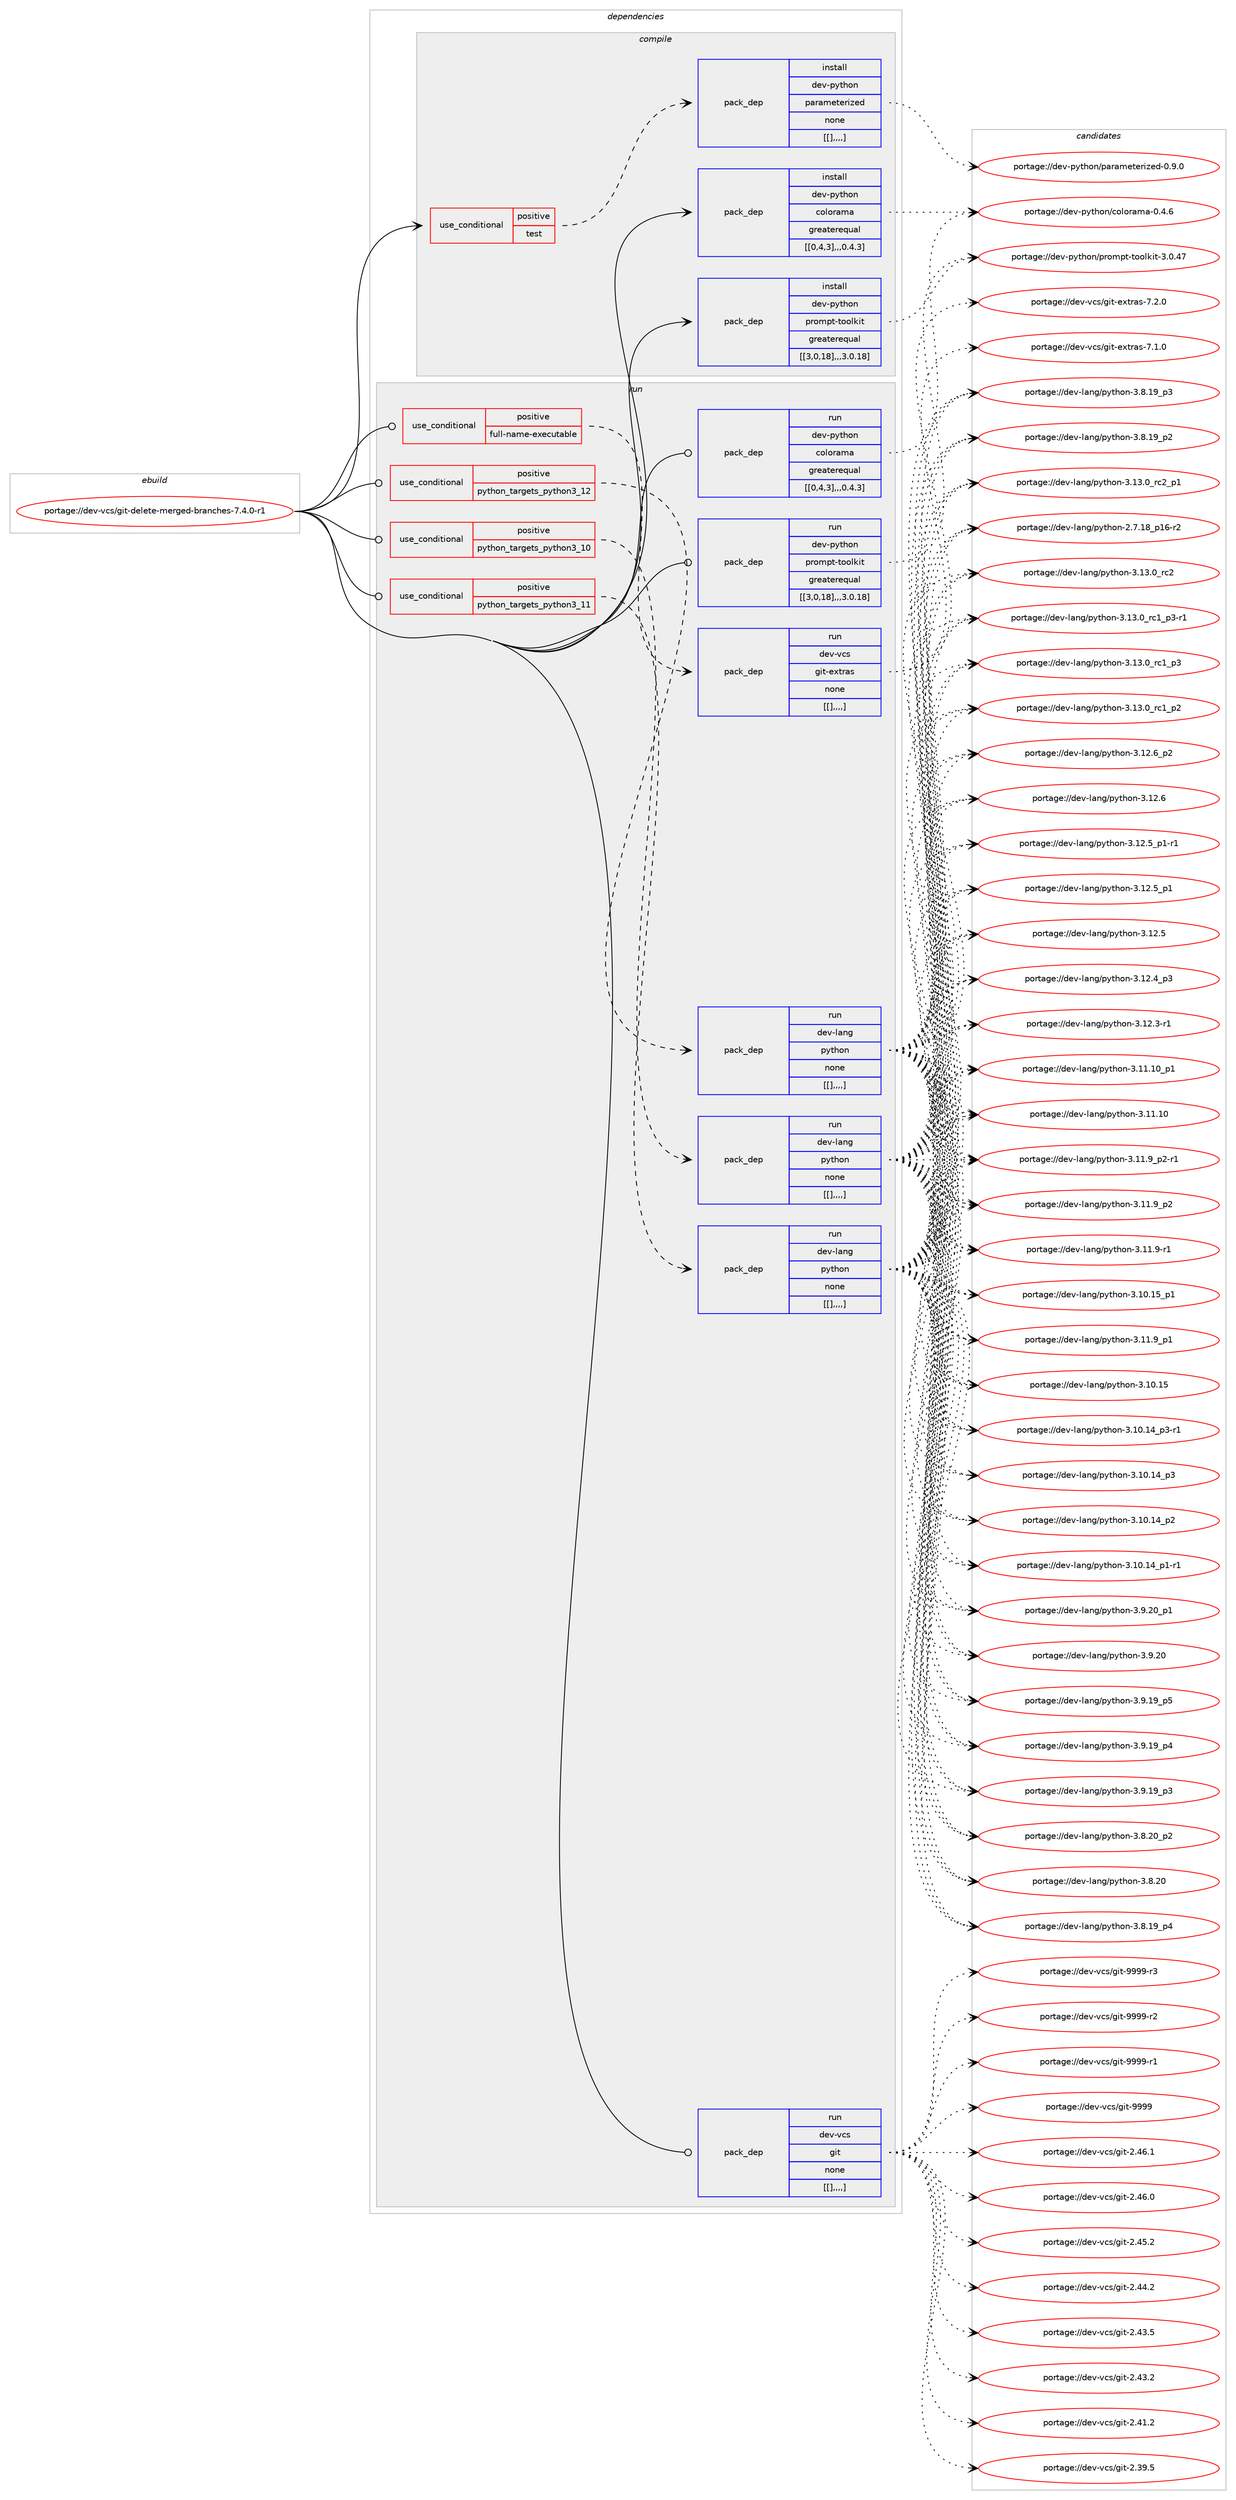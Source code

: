 digraph prolog {

# *************
# Graph options
# *************

newrank=true;
concentrate=true;
compound=true;
graph [rankdir=LR,fontname=Helvetica,fontsize=10,ranksep=1.5];#, ranksep=2.5, nodesep=0.2];
edge  [arrowhead=vee];
node  [fontname=Helvetica,fontsize=10];

# **********
# The ebuild
# **********

subgraph cluster_leftcol {
color=gray;
label=<<i>ebuild</i>>;
id [label="portage://dev-vcs/git-delete-merged-branches-7.4.0-r1", color=red, width=4, href="../dev-vcs/git-delete-merged-branches-7.4.0-r1.svg"];
}

# ****************
# The dependencies
# ****************

subgraph cluster_midcol {
color=gray;
label=<<i>dependencies</i>>;
subgraph cluster_compile {
fillcolor="#eeeeee";
style=filled;
label=<<i>compile</i>>;
subgraph cond65002 {
dependency227207 [label=<<TABLE BORDER="0" CELLBORDER="1" CELLSPACING="0" CELLPADDING="4"><TR><TD ROWSPAN="3" CELLPADDING="10">use_conditional</TD></TR><TR><TD>positive</TD></TR><TR><TD>test</TD></TR></TABLE>>, shape=none, color=red];
subgraph pack160747 {
dependency227208 [label=<<TABLE BORDER="0" CELLBORDER="1" CELLSPACING="0" CELLPADDING="4" WIDTH="220"><TR><TD ROWSPAN="6" CELLPADDING="30">pack_dep</TD></TR><TR><TD WIDTH="110">install</TD></TR><TR><TD>dev-python</TD></TR><TR><TD>parameterized</TD></TR><TR><TD>none</TD></TR><TR><TD>[[],,,,]</TD></TR></TABLE>>, shape=none, color=blue];
}
dependency227207:e -> dependency227208:w [weight=20,style="dashed",arrowhead="vee"];
}
id:e -> dependency227207:w [weight=20,style="solid",arrowhead="vee"];
subgraph pack160748 {
dependency227209 [label=<<TABLE BORDER="0" CELLBORDER="1" CELLSPACING="0" CELLPADDING="4" WIDTH="220"><TR><TD ROWSPAN="6" CELLPADDING="30">pack_dep</TD></TR><TR><TD WIDTH="110">install</TD></TR><TR><TD>dev-python</TD></TR><TR><TD>colorama</TD></TR><TR><TD>greaterequal</TD></TR><TR><TD>[[0,4,3],,,0.4.3]</TD></TR></TABLE>>, shape=none, color=blue];
}
id:e -> dependency227209:w [weight=20,style="solid",arrowhead="vee"];
subgraph pack160749 {
dependency227210 [label=<<TABLE BORDER="0" CELLBORDER="1" CELLSPACING="0" CELLPADDING="4" WIDTH="220"><TR><TD ROWSPAN="6" CELLPADDING="30">pack_dep</TD></TR><TR><TD WIDTH="110">install</TD></TR><TR><TD>dev-python</TD></TR><TR><TD>prompt-toolkit</TD></TR><TR><TD>greaterequal</TD></TR><TR><TD>[[3,0,18],,,3.0.18]</TD></TR></TABLE>>, shape=none, color=blue];
}
id:e -> dependency227210:w [weight=20,style="solid",arrowhead="vee"];
}
subgraph cluster_compileandrun {
fillcolor="#eeeeee";
style=filled;
label=<<i>compile and run</i>>;
}
subgraph cluster_run {
fillcolor="#eeeeee";
style=filled;
label=<<i>run</i>>;
subgraph cond65003 {
dependency227211 [label=<<TABLE BORDER="0" CELLBORDER="1" CELLSPACING="0" CELLPADDING="4"><TR><TD ROWSPAN="3" CELLPADDING="10">use_conditional</TD></TR><TR><TD>positive</TD></TR><TR><TD>full-name-executable</TD></TR></TABLE>>, shape=none, color=red];
subgraph pack160750 {
dependency227212 [label=<<TABLE BORDER="0" CELLBORDER="1" CELLSPACING="0" CELLPADDING="4" WIDTH="220"><TR><TD ROWSPAN="6" CELLPADDING="30">pack_dep</TD></TR><TR><TD WIDTH="110">run</TD></TR><TR><TD>dev-vcs</TD></TR><TR><TD>git-extras</TD></TR><TR><TD>none</TD></TR><TR><TD>[[],,,,]</TD></TR></TABLE>>, shape=none, color=blue];
}
dependency227211:e -> dependency227212:w [weight=20,style="dashed",arrowhead="vee"];
}
id:e -> dependency227211:w [weight=20,style="solid",arrowhead="odot"];
subgraph cond65004 {
dependency227213 [label=<<TABLE BORDER="0" CELLBORDER="1" CELLSPACING="0" CELLPADDING="4"><TR><TD ROWSPAN="3" CELLPADDING="10">use_conditional</TD></TR><TR><TD>positive</TD></TR><TR><TD>python_targets_python3_10</TD></TR></TABLE>>, shape=none, color=red];
subgraph pack160751 {
dependency227214 [label=<<TABLE BORDER="0" CELLBORDER="1" CELLSPACING="0" CELLPADDING="4" WIDTH="220"><TR><TD ROWSPAN="6" CELLPADDING="30">pack_dep</TD></TR><TR><TD WIDTH="110">run</TD></TR><TR><TD>dev-lang</TD></TR><TR><TD>python</TD></TR><TR><TD>none</TD></TR><TR><TD>[[],,,,]</TD></TR></TABLE>>, shape=none, color=blue];
}
dependency227213:e -> dependency227214:w [weight=20,style="dashed",arrowhead="vee"];
}
id:e -> dependency227213:w [weight=20,style="solid",arrowhead="odot"];
subgraph cond65005 {
dependency227215 [label=<<TABLE BORDER="0" CELLBORDER="1" CELLSPACING="0" CELLPADDING="4"><TR><TD ROWSPAN="3" CELLPADDING="10">use_conditional</TD></TR><TR><TD>positive</TD></TR><TR><TD>python_targets_python3_11</TD></TR></TABLE>>, shape=none, color=red];
subgraph pack160752 {
dependency227216 [label=<<TABLE BORDER="0" CELLBORDER="1" CELLSPACING="0" CELLPADDING="4" WIDTH="220"><TR><TD ROWSPAN="6" CELLPADDING="30">pack_dep</TD></TR><TR><TD WIDTH="110">run</TD></TR><TR><TD>dev-lang</TD></TR><TR><TD>python</TD></TR><TR><TD>none</TD></TR><TR><TD>[[],,,,]</TD></TR></TABLE>>, shape=none, color=blue];
}
dependency227215:e -> dependency227216:w [weight=20,style="dashed",arrowhead="vee"];
}
id:e -> dependency227215:w [weight=20,style="solid",arrowhead="odot"];
subgraph cond65006 {
dependency227217 [label=<<TABLE BORDER="0" CELLBORDER="1" CELLSPACING="0" CELLPADDING="4"><TR><TD ROWSPAN="3" CELLPADDING="10">use_conditional</TD></TR><TR><TD>positive</TD></TR><TR><TD>python_targets_python3_12</TD></TR></TABLE>>, shape=none, color=red];
subgraph pack160753 {
dependency227218 [label=<<TABLE BORDER="0" CELLBORDER="1" CELLSPACING="0" CELLPADDING="4" WIDTH="220"><TR><TD ROWSPAN="6" CELLPADDING="30">pack_dep</TD></TR><TR><TD WIDTH="110">run</TD></TR><TR><TD>dev-lang</TD></TR><TR><TD>python</TD></TR><TR><TD>none</TD></TR><TR><TD>[[],,,,]</TD></TR></TABLE>>, shape=none, color=blue];
}
dependency227217:e -> dependency227218:w [weight=20,style="dashed",arrowhead="vee"];
}
id:e -> dependency227217:w [weight=20,style="solid",arrowhead="odot"];
subgraph pack160754 {
dependency227219 [label=<<TABLE BORDER="0" CELLBORDER="1" CELLSPACING="0" CELLPADDING="4" WIDTH="220"><TR><TD ROWSPAN="6" CELLPADDING="30">pack_dep</TD></TR><TR><TD WIDTH="110">run</TD></TR><TR><TD>dev-python</TD></TR><TR><TD>colorama</TD></TR><TR><TD>greaterequal</TD></TR><TR><TD>[[0,4,3],,,0.4.3]</TD></TR></TABLE>>, shape=none, color=blue];
}
id:e -> dependency227219:w [weight=20,style="solid",arrowhead="odot"];
subgraph pack160755 {
dependency227220 [label=<<TABLE BORDER="0" CELLBORDER="1" CELLSPACING="0" CELLPADDING="4" WIDTH="220"><TR><TD ROWSPAN="6" CELLPADDING="30">pack_dep</TD></TR><TR><TD WIDTH="110">run</TD></TR><TR><TD>dev-python</TD></TR><TR><TD>prompt-toolkit</TD></TR><TR><TD>greaterequal</TD></TR><TR><TD>[[3,0,18],,,3.0.18]</TD></TR></TABLE>>, shape=none, color=blue];
}
id:e -> dependency227220:w [weight=20,style="solid",arrowhead="odot"];
subgraph pack160756 {
dependency227221 [label=<<TABLE BORDER="0" CELLBORDER="1" CELLSPACING="0" CELLPADDING="4" WIDTH="220"><TR><TD ROWSPAN="6" CELLPADDING="30">pack_dep</TD></TR><TR><TD WIDTH="110">run</TD></TR><TR><TD>dev-vcs</TD></TR><TR><TD>git</TD></TR><TR><TD>none</TD></TR><TR><TD>[[],,,,]</TD></TR></TABLE>>, shape=none, color=blue];
}
id:e -> dependency227221:w [weight=20,style="solid",arrowhead="odot"];
}
}

# **************
# The candidates
# **************

subgraph cluster_choices {
rank=same;
color=gray;
label=<<i>candidates</i>>;

subgraph choice160747 {
color=black;
nodesep=1;
choice10010111845112121116104111110471129711497109101116101114105122101100454846574648 [label="portage://dev-python/parameterized-0.9.0", color=red, width=4,href="../dev-python/parameterized-0.9.0.svg"];
dependency227208:e -> choice10010111845112121116104111110471129711497109101116101114105122101100454846574648:w [style=dotted,weight="100"];
}
subgraph choice160748 {
color=black;
nodesep=1;
choice1001011184511212111610411111047991111081111149710997454846524654 [label="portage://dev-python/colorama-0.4.6", color=red, width=4,href="../dev-python/colorama-0.4.6.svg"];
dependency227209:e -> choice1001011184511212111610411111047991111081111149710997454846524654:w [style=dotted,weight="100"];
}
subgraph choice160749 {
color=black;
nodesep=1;
choice10010111845112121116104111110471121141111091121164511611111110810710511645514648465255 [label="portage://dev-python/prompt-toolkit-3.0.47", color=red, width=4,href="../dev-python/prompt-toolkit-3.0.47.svg"];
dependency227210:e -> choice10010111845112121116104111110471121141111091121164511611111110810710511645514648465255:w [style=dotted,weight="100"];
}
subgraph choice160750 {
color=black;
nodesep=1;
choice1001011184511899115471031051164510112011611497115455546504648 [label="portage://dev-vcs/git-extras-7.2.0", color=red, width=4,href="../dev-vcs/git-extras-7.2.0.svg"];
choice1001011184511899115471031051164510112011611497115455546494648 [label="portage://dev-vcs/git-extras-7.1.0", color=red, width=4,href="../dev-vcs/git-extras-7.1.0.svg"];
dependency227212:e -> choice1001011184511899115471031051164510112011611497115455546504648:w [style=dotted,weight="100"];
dependency227212:e -> choice1001011184511899115471031051164510112011611497115455546494648:w [style=dotted,weight="100"];
}
subgraph choice160751 {
color=black;
nodesep=1;
choice100101118451089711010347112121116104111110455146495146489511499509511249 [label="portage://dev-lang/python-3.13.0_rc2_p1", color=red, width=4,href="../dev-lang/python-3.13.0_rc2_p1.svg"];
choice10010111845108971101034711212111610411111045514649514648951149950 [label="portage://dev-lang/python-3.13.0_rc2", color=red, width=4,href="../dev-lang/python-3.13.0_rc2.svg"];
choice1001011184510897110103471121211161041111104551464951464895114994995112514511449 [label="portage://dev-lang/python-3.13.0_rc1_p3-r1", color=red, width=4,href="../dev-lang/python-3.13.0_rc1_p3-r1.svg"];
choice100101118451089711010347112121116104111110455146495146489511499499511251 [label="portage://dev-lang/python-3.13.0_rc1_p3", color=red, width=4,href="../dev-lang/python-3.13.0_rc1_p3.svg"];
choice100101118451089711010347112121116104111110455146495146489511499499511250 [label="portage://dev-lang/python-3.13.0_rc1_p2", color=red, width=4,href="../dev-lang/python-3.13.0_rc1_p2.svg"];
choice100101118451089711010347112121116104111110455146495046549511250 [label="portage://dev-lang/python-3.12.6_p2", color=red, width=4,href="../dev-lang/python-3.12.6_p2.svg"];
choice10010111845108971101034711212111610411111045514649504654 [label="portage://dev-lang/python-3.12.6", color=red, width=4,href="../dev-lang/python-3.12.6.svg"];
choice1001011184510897110103471121211161041111104551464950465395112494511449 [label="portage://dev-lang/python-3.12.5_p1-r1", color=red, width=4,href="../dev-lang/python-3.12.5_p1-r1.svg"];
choice100101118451089711010347112121116104111110455146495046539511249 [label="portage://dev-lang/python-3.12.5_p1", color=red, width=4,href="../dev-lang/python-3.12.5_p1.svg"];
choice10010111845108971101034711212111610411111045514649504653 [label="portage://dev-lang/python-3.12.5", color=red, width=4,href="../dev-lang/python-3.12.5.svg"];
choice100101118451089711010347112121116104111110455146495046529511251 [label="portage://dev-lang/python-3.12.4_p3", color=red, width=4,href="../dev-lang/python-3.12.4_p3.svg"];
choice100101118451089711010347112121116104111110455146495046514511449 [label="portage://dev-lang/python-3.12.3-r1", color=red, width=4,href="../dev-lang/python-3.12.3-r1.svg"];
choice10010111845108971101034711212111610411111045514649494649489511249 [label="portage://dev-lang/python-3.11.10_p1", color=red, width=4,href="../dev-lang/python-3.11.10_p1.svg"];
choice1001011184510897110103471121211161041111104551464949464948 [label="portage://dev-lang/python-3.11.10", color=red, width=4,href="../dev-lang/python-3.11.10.svg"];
choice1001011184510897110103471121211161041111104551464949465795112504511449 [label="portage://dev-lang/python-3.11.9_p2-r1", color=red, width=4,href="../dev-lang/python-3.11.9_p2-r1.svg"];
choice100101118451089711010347112121116104111110455146494946579511250 [label="portage://dev-lang/python-3.11.9_p2", color=red, width=4,href="../dev-lang/python-3.11.9_p2.svg"];
choice100101118451089711010347112121116104111110455146494946579511249 [label="portage://dev-lang/python-3.11.9_p1", color=red, width=4,href="../dev-lang/python-3.11.9_p1.svg"];
choice100101118451089711010347112121116104111110455146494946574511449 [label="portage://dev-lang/python-3.11.9-r1", color=red, width=4,href="../dev-lang/python-3.11.9-r1.svg"];
choice10010111845108971101034711212111610411111045514649484649539511249 [label="portage://dev-lang/python-3.10.15_p1", color=red, width=4,href="../dev-lang/python-3.10.15_p1.svg"];
choice1001011184510897110103471121211161041111104551464948464953 [label="portage://dev-lang/python-3.10.15", color=red, width=4,href="../dev-lang/python-3.10.15.svg"];
choice100101118451089711010347112121116104111110455146494846495295112514511449 [label="portage://dev-lang/python-3.10.14_p3-r1", color=red, width=4,href="../dev-lang/python-3.10.14_p3-r1.svg"];
choice10010111845108971101034711212111610411111045514649484649529511251 [label="portage://dev-lang/python-3.10.14_p3", color=red, width=4,href="../dev-lang/python-3.10.14_p3.svg"];
choice10010111845108971101034711212111610411111045514649484649529511250 [label="portage://dev-lang/python-3.10.14_p2", color=red, width=4,href="../dev-lang/python-3.10.14_p2.svg"];
choice100101118451089711010347112121116104111110455146494846495295112494511449 [label="portage://dev-lang/python-3.10.14_p1-r1", color=red, width=4,href="../dev-lang/python-3.10.14_p1-r1.svg"];
choice100101118451089711010347112121116104111110455146574650489511249 [label="portage://dev-lang/python-3.9.20_p1", color=red, width=4,href="../dev-lang/python-3.9.20_p1.svg"];
choice10010111845108971101034711212111610411111045514657465048 [label="portage://dev-lang/python-3.9.20", color=red, width=4,href="../dev-lang/python-3.9.20.svg"];
choice100101118451089711010347112121116104111110455146574649579511253 [label="portage://dev-lang/python-3.9.19_p5", color=red, width=4,href="../dev-lang/python-3.9.19_p5.svg"];
choice100101118451089711010347112121116104111110455146574649579511252 [label="portage://dev-lang/python-3.9.19_p4", color=red, width=4,href="../dev-lang/python-3.9.19_p4.svg"];
choice100101118451089711010347112121116104111110455146574649579511251 [label="portage://dev-lang/python-3.9.19_p3", color=red, width=4,href="../dev-lang/python-3.9.19_p3.svg"];
choice100101118451089711010347112121116104111110455146564650489511250 [label="portage://dev-lang/python-3.8.20_p2", color=red, width=4,href="../dev-lang/python-3.8.20_p2.svg"];
choice10010111845108971101034711212111610411111045514656465048 [label="portage://dev-lang/python-3.8.20", color=red, width=4,href="../dev-lang/python-3.8.20.svg"];
choice100101118451089711010347112121116104111110455146564649579511252 [label="portage://dev-lang/python-3.8.19_p4", color=red, width=4,href="../dev-lang/python-3.8.19_p4.svg"];
choice100101118451089711010347112121116104111110455146564649579511251 [label="portage://dev-lang/python-3.8.19_p3", color=red, width=4,href="../dev-lang/python-3.8.19_p3.svg"];
choice100101118451089711010347112121116104111110455146564649579511250 [label="portage://dev-lang/python-3.8.19_p2", color=red, width=4,href="../dev-lang/python-3.8.19_p2.svg"];
choice100101118451089711010347112121116104111110455046554649569511249544511450 [label="portage://dev-lang/python-2.7.18_p16-r2", color=red, width=4,href="../dev-lang/python-2.7.18_p16-r2.svg"];
dependency227214:e -> choice100101118451089711010347112121116104111110455146495146489511499509511249:w [style=dotted,weight="100"];
dependency227214:e -> choice10010111845108971101034711212111610411111045514649514648951149950:w [style=dotted,weight="100"];
dependency227214:e -> choice1001011184510897110103471121211161041111104551464951464895114994995112514511449:w [style=dotted,weight="100"];
dependency227214:e -> choice100101118451089711010347112121116104111110455146495146489511499499511251:w [style=dotted,weight="100"];
dependency227214:e -> choice100101118451089711010347112121116104111110455146495146489511499499511250:w [style=dotted,weight="100"];
dependency227214:e -> choice100101118451089711010347112121116104111110455146495046549511250:w [style=dotted,weight="100"];
dependency227214:e -> choice10010111845108971101034711212111610411111045514649504654:w [style=dotted,weight="100"];
dependency227214:e -> choice1001011184510897110103471121211161041111104551464950465395112494511449:w [style=dotted,weight="100"];
dependency227214:e -> choice100101118451089711010347112121116104111110455146495046539511249:w [style=dotted,weight="100"];
dependency227214:e -> choice10010111845108971101034711212111610411111045514649504653:w [style=dotted,weight="100"];
dependency227214:e -> choice100101118451089711010347112121116104111110455146495046529511251:w [style=dotted,weight="100"];
dependency227214:e -> choice100101118451089711010347112121116104111110455146495046514511449:w [style=dotted,weight="100"];
dependency227214:e -> choice10010111845108971101034711212111610411111045514649494649489511249:w [style=dotted,weight="100"];
dependency227214:e -> choice1001011184510897110103471121211161041111104551464949464948:w [style=dotted,weight="100"];
dependency227214:e -> choice1001011184510897110103471121211161041111104551464949465795112504511449:w [style=dotted,weight="100"];
dependency227214:e -> choice100101118451089711010347112121116104111110455146494946579511250:w [style=dotted,weight="100"];
dependency227214:e -> choice100101118451089711010347112121116104111110455146494946579511249:w [style=dotted,weight="100"];
dependency227214:e -> choice100101118451089711010347112121116104111110455146494946574511449:w [style=dotted,weight="100"];
dependency227214:e -> choice10010111845108971101034711212111610411111045514649484649539511249:w [style=dotted,weight="100"];
dependency227214:e -> choice1001011184510897110103471121211161041111104551464948464953:w [style=dotted,weight="100"];
dependency227214:e -> choice100101118451089711010347112121116104111110455146494846495295112514511449:w [style=dotted,weight="100"];
dependency227214:e -> choice10010111845108971101034711212111610411111045514649484649529511251:w [style=dotted,weight="100"];
dependency227214:e -> choice10010111845108971101034711212111610411111045514649484649529511250:w [style=dotted,weight="100"];
dependency227214:e -> choice100101118451089711010347112121116104111110455146494846495295112494511449:w [style=dotted,weight="100"];
dependency227214:e -> choice100101118451089711010347112121116104111110455146574650489511249:w [style=dotted,weight="100"];
dependency227214:e -> choice10010111845108971101034711212111610411111045514657465048:w [style=dotted,weight="100"];
dependency227214:e -> choice100101118451089711010347112121116104111110455146574649579511253:w [style=dotted,weight="100"];
dependency227214:e -> choice100101118451089711010347112121116104111110455146574649579511252:w [style=dotted,weight="100"];
dependency227214:e -> choice100101118451089711010347112121116104111110455146574649579511251:w [style=dotted,weight="100"];
dependency227214:e -> choice100101118451089711010347112121116104111110455146564650489511250:w [style=dotted,weight="100"];
dependency227214:e -> choice10010111845108971101034711212111610411111045514656465048:w [style=dotted,weight="100"];
dependency227214:e -> choice100101118451089711010347112121116104111110455146564649579511252:w [style=dotted,weight="100"];
dependency227214:e -> choice100101118451089711010347112121116104111110455146564649579511251:w [style=dotted,weight="100"];
dependency227214:e -> choice100101118451089711010347112121116104111110455146564649579511250:w [style=dotted,weight="100"];
dependency227214:e -> choice100101118451089711010347112121116104111110455046554649569511249544511450:w [style=dotted,weight="100"];
}
subgraph choice160752 {
color=black;
nodesep=1;
choice100101118451089711010347112121116104111110455146495146489511499509511249 [label="portage://dev-lang/python-3.13.0_rc2_p1", color=red, width=4,href="../dev-lang/python-3.13.0_rc2_p1.svg"];
choice10010111845108971101034711212111610411111045514649514648951149950 [label="portage://dev-lang/python-3.13.0_rc2", color=red, width=4,href="../dev-lang/python-3.13.0_rc2.svg"];
choice1001011184510897110103471121211161041111104551464951464895114994995112514511449 [label="portage://dev-lang/python-3.13.0_rc1_p3-r1", color=red, width=4,href="../dev-lang/python-3.13.0_rc1_p3-r1.svg"];
choice100101118451089711010347112121116104111110455146495146489511499499511251 [label="portage://dev-lang/python-3.13.0_rc1_p3", color=red, width=4,href="../dev-lang/python-3.13.0_rc1_p3.svg"];
choice100101118451089711010347112121116104111110455146495146489511499499511250 [label="portage://dev-lang/python-3.13.0_rc1_p2", color=red, width=4,href="../dev-lang/python-3.13.0_rc1_p2.svg"];
choice100101118451089711010347112121116104111110455146495046549511250 [label="portage://dev-lang/python-3.12.6_p2", color=red, width=4,href="../dev-lang/python-3.12.6_p2.svg"];
choice10010111845108971101034711212111610411111045514649504654 [label="portage://dev-lang/python-3.12.6", color=red, width=4,href="../dev-lang/python-3.12.6.svg"];
choice1001011184510897110103471121211161041111104551464950465395112494511449 [label="portage://dev-lang/python-3.12.5_p1-r1", color=red, width=4,href="../dev-lang/python-3.12.5_p1-r1.svg"];
choice100101118451089711010347112121116104111110455146495046539511249 [label="portage://dev-lang/python-3.12.5_p1", color=red, width=4,href="../dev-lang/python-3.12.5_p1.svg"];
choice10010111845108971101034711212111610411111045514649504653 [label="portage://dev-lang/python-3.12.5", color=red, width=4,href="../dev-lang/python-3.12.5.svg"];
choice100101118451089711010347112121116104111110455146495046529511251 [label="portage://dev-lang/python-3.12.4_p3", color=red, width=4,href="../dev-lang/python-3.12.4_p3.svg"];
choice100101118451089711010347112121116104111110455146495046514511449 [label="portage://dev-lang/python-3.12.3-r1", color=red, width=4,href="../dev-lang/python-3.12.3-r1.svg"];
choice10010111845108971101034711212111610411111045514649494649489511249 [label="portage://dev-lang/python-3.11.10_p1", color=red, width=4,href="../dev-lang/python-3.11.10_p1.svg"];
choice1001011184510897110103471121211161041111104551464949464948 [label="portage://dev-lang/python-3.11.10", color=red, width=4,href="../dev-lang/python-3.11.10.svg"];
choice1001011184510897110103471121211161041111104551464949465795112504511449 [label="portage://dev-lang/python-3.11.9_p2-r1", color=red, width=4,href="../dev-lang/python-3.11.9_p2-r1.svg"];
choice100101118451089711010347112121116104111110455146494946579511250 [label="portage://dev-lang/python-3.11.9_p2", color=red, width=4,href="../dev-lang/python-3.11.9_p2.svg"];
choice100101118451089711010347112121116104111110455146494946579511249 [label="portage://dev-lang/python-3.11.9_p1", color=red, width=4,href="../dev-lang/python-3.11.9_p1.svg"];
choice100101118451089711010347112121116104111110455146494946574511449 [label="portage://dev-lang/python-3.11.9-r1", color=red, width=4,href="../dev-lang/python-3.11.9-r1.svg"];
choice10010111845108971101034711212111610411111045514649484649539511249 [label="portage://dev-lang/python-3.10.15_p1", color=red, width=4,href="../dev-lang/python-3.10.15_p1.svg"];
choice1001011184510897110103471121211161041111104551464948464953 [label="portage://dev-lang/python-3.10.15", color=red, width=4,href="../dev-lang/python-3.10.15.svg"];
choice100101118451089711010347112121116104111110455146494846495295112514511449 [label="portage://dev-lang/python-3.10.14_p3-r1", color=red, width=4,href="../dev-lang/python-3.10.14_p3-r1.svg"];
choice10010111845108971101034711212111610411111045514649484649529511251 [label="portage://dev-lang/python-3.10.14_p3", color=red, width=4,href="../dev-lang/python-3.10.14_p3.svg"];
choice10010111845108971101034711212111610411111045514649484649529511250 [label="portage://dev-lang/python-3.10.14_p2", color=red, width=4,href="../dev-lang/python-3.10.14_p2.svg"];
choice100101118451089711010347112121116104111110455146494846495295112494511449 [label="portage://dev-lang/python-3.10.14_p1-r1", color=red, width=4,href="../dev-lang/python-3.10.14_p1-r1.svg"];
choice100101118451089711010347112121116104111110455146574650489511249 [label="portage://dev-lang/python-3.9.20_p1", color=red, width=4,href="../dev-lang/python-3.9.20_p1.svg"];
choice10010111845108971101034711212111610411111045514657465048 [label="portage://dev-lang/python-3.9.20", color=red, width=4,href="../dev-lang/python-3.9.20.svg"];
choice100101118451089711010347112121116104111110455146574649579511253 [label="portage://dev-lang/python-3.9.19_p5", color=red, width=4,href="../dev-lang/python-3.9.19_p5.svg"];
choice100101118451089711010347112121116104111110455146574649579511252 [label="portage://dev-lang/python-3.9.19_p4", color=red, width=4,href="../dev-lang/python-3.9.19_p4.svg"];
choice100101118451089711010347112121116104111110455146574649579511251 [label="portage://dev-lang/python-3.9.19_p3", color=red, width=4,href="../dev-lang/python-3.9.19_p3.svg"];
choice100101118451089711010347112121116104111110455146564650489511250 [label="portage://dev-lang/python-3.8.20_p2", color=red, width=4,href="../dev-lang/python-3.8.20_p2.svg"];
choice10010111845108971101034711212111610411111045514656465048 [label="portage://dev-lang/python-3.8.20", color=red, width=4,href="../dev-lang/python-3.8.20.svg"];
choice100101118451089711010347112121116104111110455146564649579511252 [label="portage://dev-lang/python-3.8.19_p4", color=red, width=4,href="../dev-lang/python-3.8.19_p4.svg"];
choice100101118451089711010347112121116104111110455146564649579511251 [label="portage://dev-lang/python-3.8.19_p3", color=red, width=4,href="../dev-lang/python-3.8.19_p3.svg"];
choice100101118451089711010347112121116104111110455146564649579511250 [label="portage://dev-lang/python-3.8.19_p2", color=red, width=4,href="../dev-lang/python-3.8.19_p2.svg"];
choice100101118451089711010347112121116104111110455046554649569511249544511450 [label="portage://dev-lang/python-2.7.18_p16-r2", color=red, width=4,href="../dev-lang/python-2.7.18_p16-r2.svg"];
dependency227216:e -> choice100101118451089711010347112121116104111110455146495146489511499509511249:w [style=dotted,weight="100"];
dependency227216:e -> choice10010111845108971101034711212111610411111045514649514648951149950:w [style=dotted,weight="100"];
dependency227216:e -> choice1001011184510897110103471121211161041111104551464951464895114994995112514511449:w [style=dotted,weight="100"];
dependency227216:e -> choice100101118451089711010347112121116104111110455146495146489511499499511251:w [style=dotted,weight="100"];
dependency227216:e -> choice100101118451089711010347112121116104111110455146495146489511499499511250:w [style=dotted,weight="100"];
dependency227216:e -> choice100101118451089711010347112121116104111110455146495046549511250:w [style=dotted,weight="100"];
dependency227216:e -> choice10010111845108971101034711212111610411111045514649504654:w [style=dotted,weight="100"];
dependency227216:e -> choice1001011184510897110103471121211161041111104551464950465395112494511449:w [style=dotted,weight="100"];
dependency227216:e -> choice100101118451089711010347112121116104111110455146495046539511249:w [style=dotted,weight="100"];
dependency227216:e -> choice10010111845108971101034711212111610411111045514649504653:w [style=dotted,weight="100"];
dependency227216:e -> choice100101118451089711010347112121116104111110455146495046529511251:w [style=dotted,weight="100"];
dependency227216:e -> choice100101118451089711010347112121116104111110455146495046514511449:w [style=dotted,weight="100"];
dependency227216:e -> choice10010111845108971101034711212111610411111045514649494649489511249:w [style=dotted,weight="100"];
dependency227216:e -> choice1001011184510897110103471121211161041111104551464949464948:w [style=dotted,weight="100"];
dependency227216:e -> choice1001011184510897110103471121211161041111104551464949465795112504511449:w [style=dotted,weight="100"];
dependency227216:e -> choice100101118451089711010347112121116104111110455146494946579511250:w [style=dotted,weight="100"];
dependency227216:e -> choice100101118451089711010347112121116104111110455146494946579511249:w [style=dotted,weight="100"];
dependency227216:e -> choice100101118451089711010347112121116104111110455146494946574511449:w [style=dotted,weight="100"];
dependency227216:e -> choice10010111845108971101034711212111610411111045514649484649539511249:w [style=dotted,weight="100"];
dependency227216:e -> choice1001011184510897110103471121211161041111104551464948464953:w [style=dotted,weight="100"];
dependency227216:e -> choice100101118451089711010347112121116104111110455146494846495295112514511449:w [style=dotted,weight="100"];
dependency227216:e -> choice10010111845108971101034711212111610411111045514649484649529511251:w [style=dotted,weight="100"];
dependency227216:e -> choice10010111845108971101034711212111610411111045514649484649529511250:w [style=dotted,weight="100"];
dependency227216:e -> choice100101118451089711010347112121116104111110455146494846495295112494511449:w [style=dotted,weight="100"];
dependency227216:e -> choice100101118451089711010347112121116104111110455146574650489511249:w [style=dotted,weight="100"];
dependency227216:e -> choice10010111845108971101034711212111610411111045514657465048:w [style=dotted,weight="100"];
dependency227216:e -> choice100101118451089711010347112121116104111110455146574649579511253:w [style=dotted,weight="100"];
dependency227216:e -> choice100101118451089711010347112121116104111110455146574649579511252:w [style=dotted,weight="100"];
dependency227216:e -> choice100101118451089711010347112121116104111110455146574649579511251:w [style=dotted,weight="100"];
dependency227216:e -> choice100101118451089711010347112121116104111110455146564650489511250:w [style=dotted,weight="100"];
dependency227216:e -> choice10010111845108971101034711212111610411111045514656465048:w [style=dotted,weight="100"];
dependency227216:e -> choice100101118451089711010347112121116104111110455146564649579511252:w [style=dotted,weight="100"];
dependency227216:e -> choice100101118451089711010347112121116104111110455146564649579511251:w [style=dotted,weight="100"];
dependency227216:e -> choice100101118451089711010347112121116104111110455146564649579511250:w [style=dotted,weight="100"];
dependency227216:e -> choice100101118451089711010347112121116104111110455046554649569511249544511450:w [style=dotted,weight="100"];
}
subgraph choice160753 {
color=black;
nodesep=1;
choice100101118451089711010347112121116104111110455146495146489511499509511249 [label="portage://dev-lang/python-3.13.0_rc2_p1", color=red, width=4,href="../dev-lang/python-3.13.0_rc2_p1.svg"];
choice10010111845108971101034711212111610411111045514649514648951149950 [label="portage://dev-lang/python-3.13.0_rc2", color=red, width=4,href="../dev-lang/python-3.13.0_rc2.svg"];
choice1001011184510897110103471121211161041111104551464951464895114994995112514511449 [label="portage://dev-lang/python-3.13.0_rc1_p3-r1", color=red, width=4,href="../dev-lang/python-3.13.0_rc1_p3-r1.svg"];
choice100101118451089711010347112121116104111110455146495146489511499499511251 [label="portage://dev-lang/python-3.13.0_rc1_p3", color=red, width=4,href="../dev-lang/python-3.13.0_rc1_p3.svg"];
choice100101118451089711010347112121116104111110455146495146489511499499511250 [label="portage://dev-lang/python-3.13.0_rc1_p2", color=red, width=4,href="../dev-lang/python-3.13.0_rc1_p2.svg"];
choice100101118451089711010347112121116104111110455146495046549511250 [label="portage://dev-lang/python-3.12.6_p2", color=red, width=4,href="../dev-lang/python-3.12.6_p2.svg"];
choice10010111845108971101034711212111610411111045514649504654 [label="portage://dev-lang/python-3.12.6", color=red, width=4,href="../dev-lang/python-3.12.6.svg"];
choice1001011184510897110103471121211161041111104551464950465395112494511449 [label="portage://dev-lang/python-3.12.5_p1-r1", color=red, width=4,href="../dev-lang/python-3.12.5_p1-r1.svg"];
choice100101118451089711010347112121116104111110455146495046539511249 [label="portage://dev-lang/python-3.12.5_p1", color=red, width=4,href="../dev-lang/python-3.12.5_p1.svg"];
choice10010111845108971101034711212111610411111045514649504653 [label="portage://dev-lang/python-3.12.5", color=red, width=4,href="../dev-lang/python-3.12.5.svg"];
choice100101118451089711010347112121116104111110455146495046529511251 [label="portage://dev-lang/python-3.12.4_p3", color=red, width=4,href="../dev-lang/python-3.12.4_p3.svg"];
choice100101118451089711010347112121116104111110455146495046514511449 [label="portage://dev-lang/python-3.12.3-r1", color=red, width=4,href="../dev-lang/python-3.12.3-r1.svg"];
choice10010111845108971101034711212111610411111045514649494649489511249 [label="portage://dev-lang/python-3.11.10_p1", color=red, width=4,href="../dev-lang/python-3.11.10_p1.svg"];
choice1001011184510897110103471121211161041111104551464949464948 [label="portage://dev-lang/python-3.11.10", color=red, width=4,href="../dev-lang/python-3.11.10.svg"];
choice1001011184510897110103471121211161041111104551464949465795112504511449 [label="portage://dev-lang/python-3.11.9_p2-r1", color=red, width=4,href="../dev-lang/python-3.11.9_p2-r1.svg"];
choice100101118451089711010347112121116104111110455146494946579511250 [label="portage://dev-lang/python-3.11.9_p2", color=red, width=4,href="../dev-lang/python-3.11.9_p2.svg"];
choice100101118451089711010347112121116104111110455146494946579511249 [label="portage://dev-lang/python-3.11.9_p1", color=red, width=4,href="../dev-lang/python-3.11.9_p1.svg"];
choice100101118451089711010347112121116104111110455146494946574511449 [label="portage://dev-lang/python-3.11.9-r1", color=red, width=4,href="../dev-lang/python-3.11.9-r1.svg"];
choice10010111845108971101034711212111610411111045514649484649539511249 [label="portage://dev-lang/python-3.10.15_p1", color=red, width=4,href="../dev-lang/python-3.10.15_p1.svg"];
choice1001011184510897110103471121211161041111104551464948464953 [label="portage://dev-lang/python-3.10.15", color=red, width=4,href="../dev-lang/python-3.10.15.svg"];
choice100101118451089711010347112121116104111110455146494846495295112514511449 [label="portage://dev-lang/python-3.10.14_p3-r1", color=red, width=4,href="../dev-lang/python-3.10.14_p3-r1.svg"];
choice10010111845108971101034711212111610411111045514649484649529511251 [label="portage://dev-lang/python-3.10.14_p3", color=red, width=4,href="../dev-lang/python-3.10.14_p3.svg"];
choice10010111845108971101034711212111610411111045514649484649529511250 [label="portage://dev-lang/python-3.10.14_p2", color=red, width=4,href="../dev-lang/python-3.10.14_p2.svg"];
choice100101118451089711010347112121116104111110455146494846495295112494511449 [label="portage://dev-lang/python-3.10.14_p1-r1", color=red, width=4,href="../dev-lang/python-3.10.14_p1-r1.svg"];
choice100101118451089711010347112121116104111110455146574650489511249 [label="portage://dev-lang/python-3.9.20_p1", color=red, width=4,href="../dev-lang/python-3.9.20_p1.svg"];
choice10010111845108971101034711212111610411111045514657465048 [label="portage://dev-lang/python-3.9.20", color=red, width=4,href="../dev-lang/python-3.9.20.svg"];
choice100101118451089711010347112121116104111110455146574649579511253 [label="portage://dev-lang/python-3.9.19_p5", color=red, width=4,href="../dev-lang/python-3.9.19_p5.svg"];
choice100101118451089711010347112121116104111110455146574649579511252 [label="portage://dev-lang/python-3.9.19_p4", color=red, width=4,href="../dev-lang/python-3.9.19_p4.svg"];
choice100101118451089711010347112121116104111110455146574649579511251 [label="portage://dev-lang/python-3.9.19_p3", color=red, width=4,href="../dev-lang/python-3.9.19_p3.svg"];
choice100101118451089711010347112121116104111110455146564650489511250 [label="portage://dev-lang/python-3.8.20_p2", color=red, width=4,href="../dev-lang/python-3.8.20_p2.svg"];
choice10010111845108971101034711212111610411111045514656465048 [label="portage://dev-lang/python-3.8.20", color=red, width=4,href="../dev-lang/python-3.8.20.svg"];
choice100101118451089711010347112121116104111110455146564649579511252 [label="portage://dev-lang/python-3.8.19_p4", color=red, width=4,href="../dev-lang/python-3.8.19_p4.svg"];
choice100101118451089711010347112121116104111110455146564649579511251 [label="portage://dev-lang/python-3.8.19_p3", color=red, width=4,href="../dev-lang/python-3.8.19_p3.svg"];
choice100101118451089711010347112121116104111110455146564649579511250 [label="portage://dev-lang/python-3.8.19_p2", color=red, width=4,href="../dev-lang/python-3.8.19_p2.svg"];
choice100101118451089711010347112121116104111110455046554649569511249544511450 [label="portage://dev-lang/python-2.7.18_p16-r2", color=red, width=4,href="../dev-lang/python-2.7.18_p16-r2.svg"];
dependency227218:e -> choice100101118451089711010347112121116104111110455146495146489511499509511249:w [style=dotted,weight="100"];
dependency227218:e -> choice10010111845108971101034711212111610411111045514649514648951149950:w [style=dotted,weight="100"];
dependency227218:e -> choice1001011184510897110103471121211161041111104551464951464895114994995112514511449:w [style=dotted,weight="100"];
dependency227218:e -> choice100101118451089711010347112121116104111110455146495146489511499499511251:w [style=dotted,weight="100"];
dependency227218:e -> choice100101118451089711010347112121116104111110455146495146489511499499511250:w [style=dotted,weight="100"];
dependency227218:e -> choice100101118451089711010347112121116104111110455146495046549511250:w [style=dotted,weight="100"];
dependency227218:e -> choice10010111845108971101034711212111610411111045514649504654:w [style=dotted,weight="100"];
dependency227218:e -> choice1001011184510897110103471121211161041111104551464950465395112494511449:w [style=dotted,weight="100"];
dependency227218:e -> choice100101118451089711010347112121116104111110455146495046539511249:w [style=dotted,weight="100"];
dependency227218:e -> choice10010111845108971101034711212111610411111045514649504653:w [style=dotted,weight="100"];
dependency227218:e -> choice100101118451089711010347112121116104111110455146495046529511251:w [style=dotted,weight="100"];
dependency227218:e -> choice100101118451089711010347112121116104111110455146495046514511449:w [style=dotted,weight="100"];
dependency227218:e -> choice10010111845108971101034711212111610411111045514649494649489511249:w [style=dotted,weight="100"];
dependency227218:e -> choice1001011184510897110103471121211161041111104551464949464948:w [style=dotted,weight="100"];
dependency227218:e -> choice1001011184510897110103471121211161041111104551464949465795112504511449:w [style=dotted,weight="100"];
dependency227218:e -> choice100101118451089711010347112121116104111110455146494946579511250:w [style=dotted,weight="100"];
dependency227218:e -> choice100101118451089711010347112121116104111110455146494946579511249:w [style=dotted,weight="100"];
dependency227218:e -> choice100101118451089711010347112121116104111110455146494946574511449:w [style=dotted,weight="100"];
dependency227218:e -> choice10010111845108971101034711212111610411111045514649484649539511249:w [style=dotted,weight="100"];
dependency227218:e -> choice1001011184510897110103471121211161041111104551464948464953:w [style=dotted,weight="100"];
dependency227218:e -> choice100101118451089711010347112121116104111110455146494846495295112514511449:w [style=dotted,weight="100"];
dependency227218:e -> choice10010111845108971101034711212111610411111045514649484649529511251:w [style=dotted,weight="100"];
dependency227218:e -> choice10010111845108971101034711212111610411111045514649484649529511250:w [style=dotted,weight="100"];
dependency227218:e -> choice100101118451089711010347112121116104111110455146494846495295112494511449:w [style=dotted,weight="100"];
dependency227218:e -> choice100101118451089711010347112121116104111110455146574650489511249:w [style=dotted,weight="100"];
dependency227218:e -> choice10010111845108971101034711212111610411111045514657465048:w [style=dotted,weight="100"];
dependency227218:e -> choice100101118451089711010347112121116104111110455146574649579511253:w [style=dotted,weight="100"];
dependency227218:e -> choice100101118451089711010347112121116104111110455146574649579511252:w [style=dotted,weight="100"];
dependency227218:e -> choice100101118451089711010347112121116104111110455146574649579511251:w [style=dotted,weight="100"];
dependency227218:e -> choice100101118451089711010347112121116104111110455146564650489511250:w [style=dotted,weight="100"];
dependency227218:e -> choice10010111845108971101034711212111610411111045514656465048:w [style=dotted,weight="100"];
dependency227218:e -> choice100101118451089711010347112121116104111110455146564649579511252:w [style=dotted,weight="100"];
dependency227218:e -> choice100101118451089711010347112121116104111110455146564649579511251:w [style=dotted,weight="100"];
dependency227218:e -> choice100101118451089711010347112121116104111110455146564649579511250:w [style=dotted,weight="100"];
dependency227218:e -> choice100101118451089711010347112121116104111110455046554649569511249544511450:w [style=dotted,weight="100"];
}
subgraph choice160754 {
color=black;
nodesep=1;
choice1001011184511212111610411111047991111081111149710997454846524654 [label="portage://dev-python/colorama-0.4.6", color=red, width=4,href="../dev-python/colorama-0.4.6.svg"];
dependency227219:e -> choice1001011184511212111610411111047991111081111149710997454846524654:w [style=dotted,weight="100"];
}
subgraph choice160755 {
color=black;
nodesep=1;
choice10010111845112121116104111110471121141111091121164511611111110810710511645514648465255 [label="portage://dev-python/prompt-toolkit-3.0.47", color=red, width=4,href="../dev-python/prompt-toolkit-3.0.47.svg"];
dependency227220:e -> choice10010111845112121116104111110471121141111091121164511611111110810710511645514648465255:w [style=dotted,weight="100"];
}
subgraph choice160756 {
color=black;
nodesep=1;
choice10010111845118991154710310511645575757574511451 [label="portage://dev-vcs/git-9999-r3", color=red, width=4,href="../dev-vcs/git-9999-r3.svg"];
choice10010111845118991154710310511645575757574511450 [label="portage://dev-vcs/git-9999-r2", color=red, width=4,href="../dev-vcs/git-9999-r2.svg"];
choice10010111845118991154710310511645575757574511449 [label="portage://dev-vcs/git-9999-r1", color=red, width=4,href="../dev-vcs/git-9999-r1.svg"];
choice1001011184511899115471031051164557575757 [label="portage://dev-vcs/git-9999", color=red, width=4,href="../dev-vcs/git-9999.svg"];
choice10010111845118991154710310511645504652544649 [label="portage://dev-vcs/git-2.46.1", color=red, width=4,href="../dev-vcs/git-2.46.1.svg"];
choice10010111845118991154710310511645504652544648 [label="portage://dev-vcs/git-2.46.0", color=red, width=4,href="../dev-vcs/git-2.46.0.svg"];
choice10010111845118991154710310511645504652534650 [label="portage://dev-vcs/git-2.45.2", color=red, width=4,href="../dev-vcs/git-2.45.2.svg"];
choice10010111845118991154710310511645504652524650 [label="portage://dev-vcs/git-2.44.2", color=red, width=4,href="../dev-vcs/git-2.44.2.svg"];
choice10010111845118991154710310511645504652514653 [label="portage://dev-vcs/git-2.43.5", color=red, width=4,href="../dev-vcs/git-2.43.5.svg"];
choice10010111845118991154710310511645504652514650 [label="portage://dev-vcs/git-2.43.2", color=red, width=4,href="../dev-vcs/git-2.43.2.svg"];
choice10010111845118991154710310511645504652494650 [label="portage://dev-vcs/git-2.41.2", color=red, width=4,href="../dev-vcs/git-2.41.2.svg"];
choice10010111845118991154710310511645504651574653 [label="portage://dev-vcs/git-2.39.5", color=red, width=4,href="../dev-vcs/git-2.39.5.svg"];
dependency227221:e -> choice10010111845118991154710310511645575757574511451:w [style=dotted,weight="100"];
dependency227221:e -> choice10010111845118991154710310511645575757574511450:w [style=dotted,weight="100"];
dependency227221:e -> choice10010111845118991154710310511645575757574511449:w [style=dotted,weight="100"];
dependency227221:e -> choice1001011184511899115471031051164557575757:w [style=dotted,weight="100"];
dependency227221:e -> choice10010111845118991154710310511645504652544649:w [style=dotted,weight="100"];
dependency227221:e -> choice10010111845118991154710310511645504652544648:w [style=dotted,weight="100"];
dependency227221:e -> choice10010111845118991154710310511645504652534650:w [style=dotted,weight="100"];
dependency227221:e -> choice10010111845118991154710310511645504652524650:w [style=dotted,weight="100"];
dependency227221:e -> choice10010111845118991154710310511645504652514653:w [style=dotted,weight="100"];
dependency227221:e -> choice10010111845118991154710310511645504652514650:w [style=dotted,weight="100"];
dependency227221:e -> choice10010111845118991154710310511645504652494650:w [style=dotted,weight="100"];
dependency227221:e -> choice10010111845118991154710310511645504651574653:w [style=dotted,weight="100"];
}
}

}
